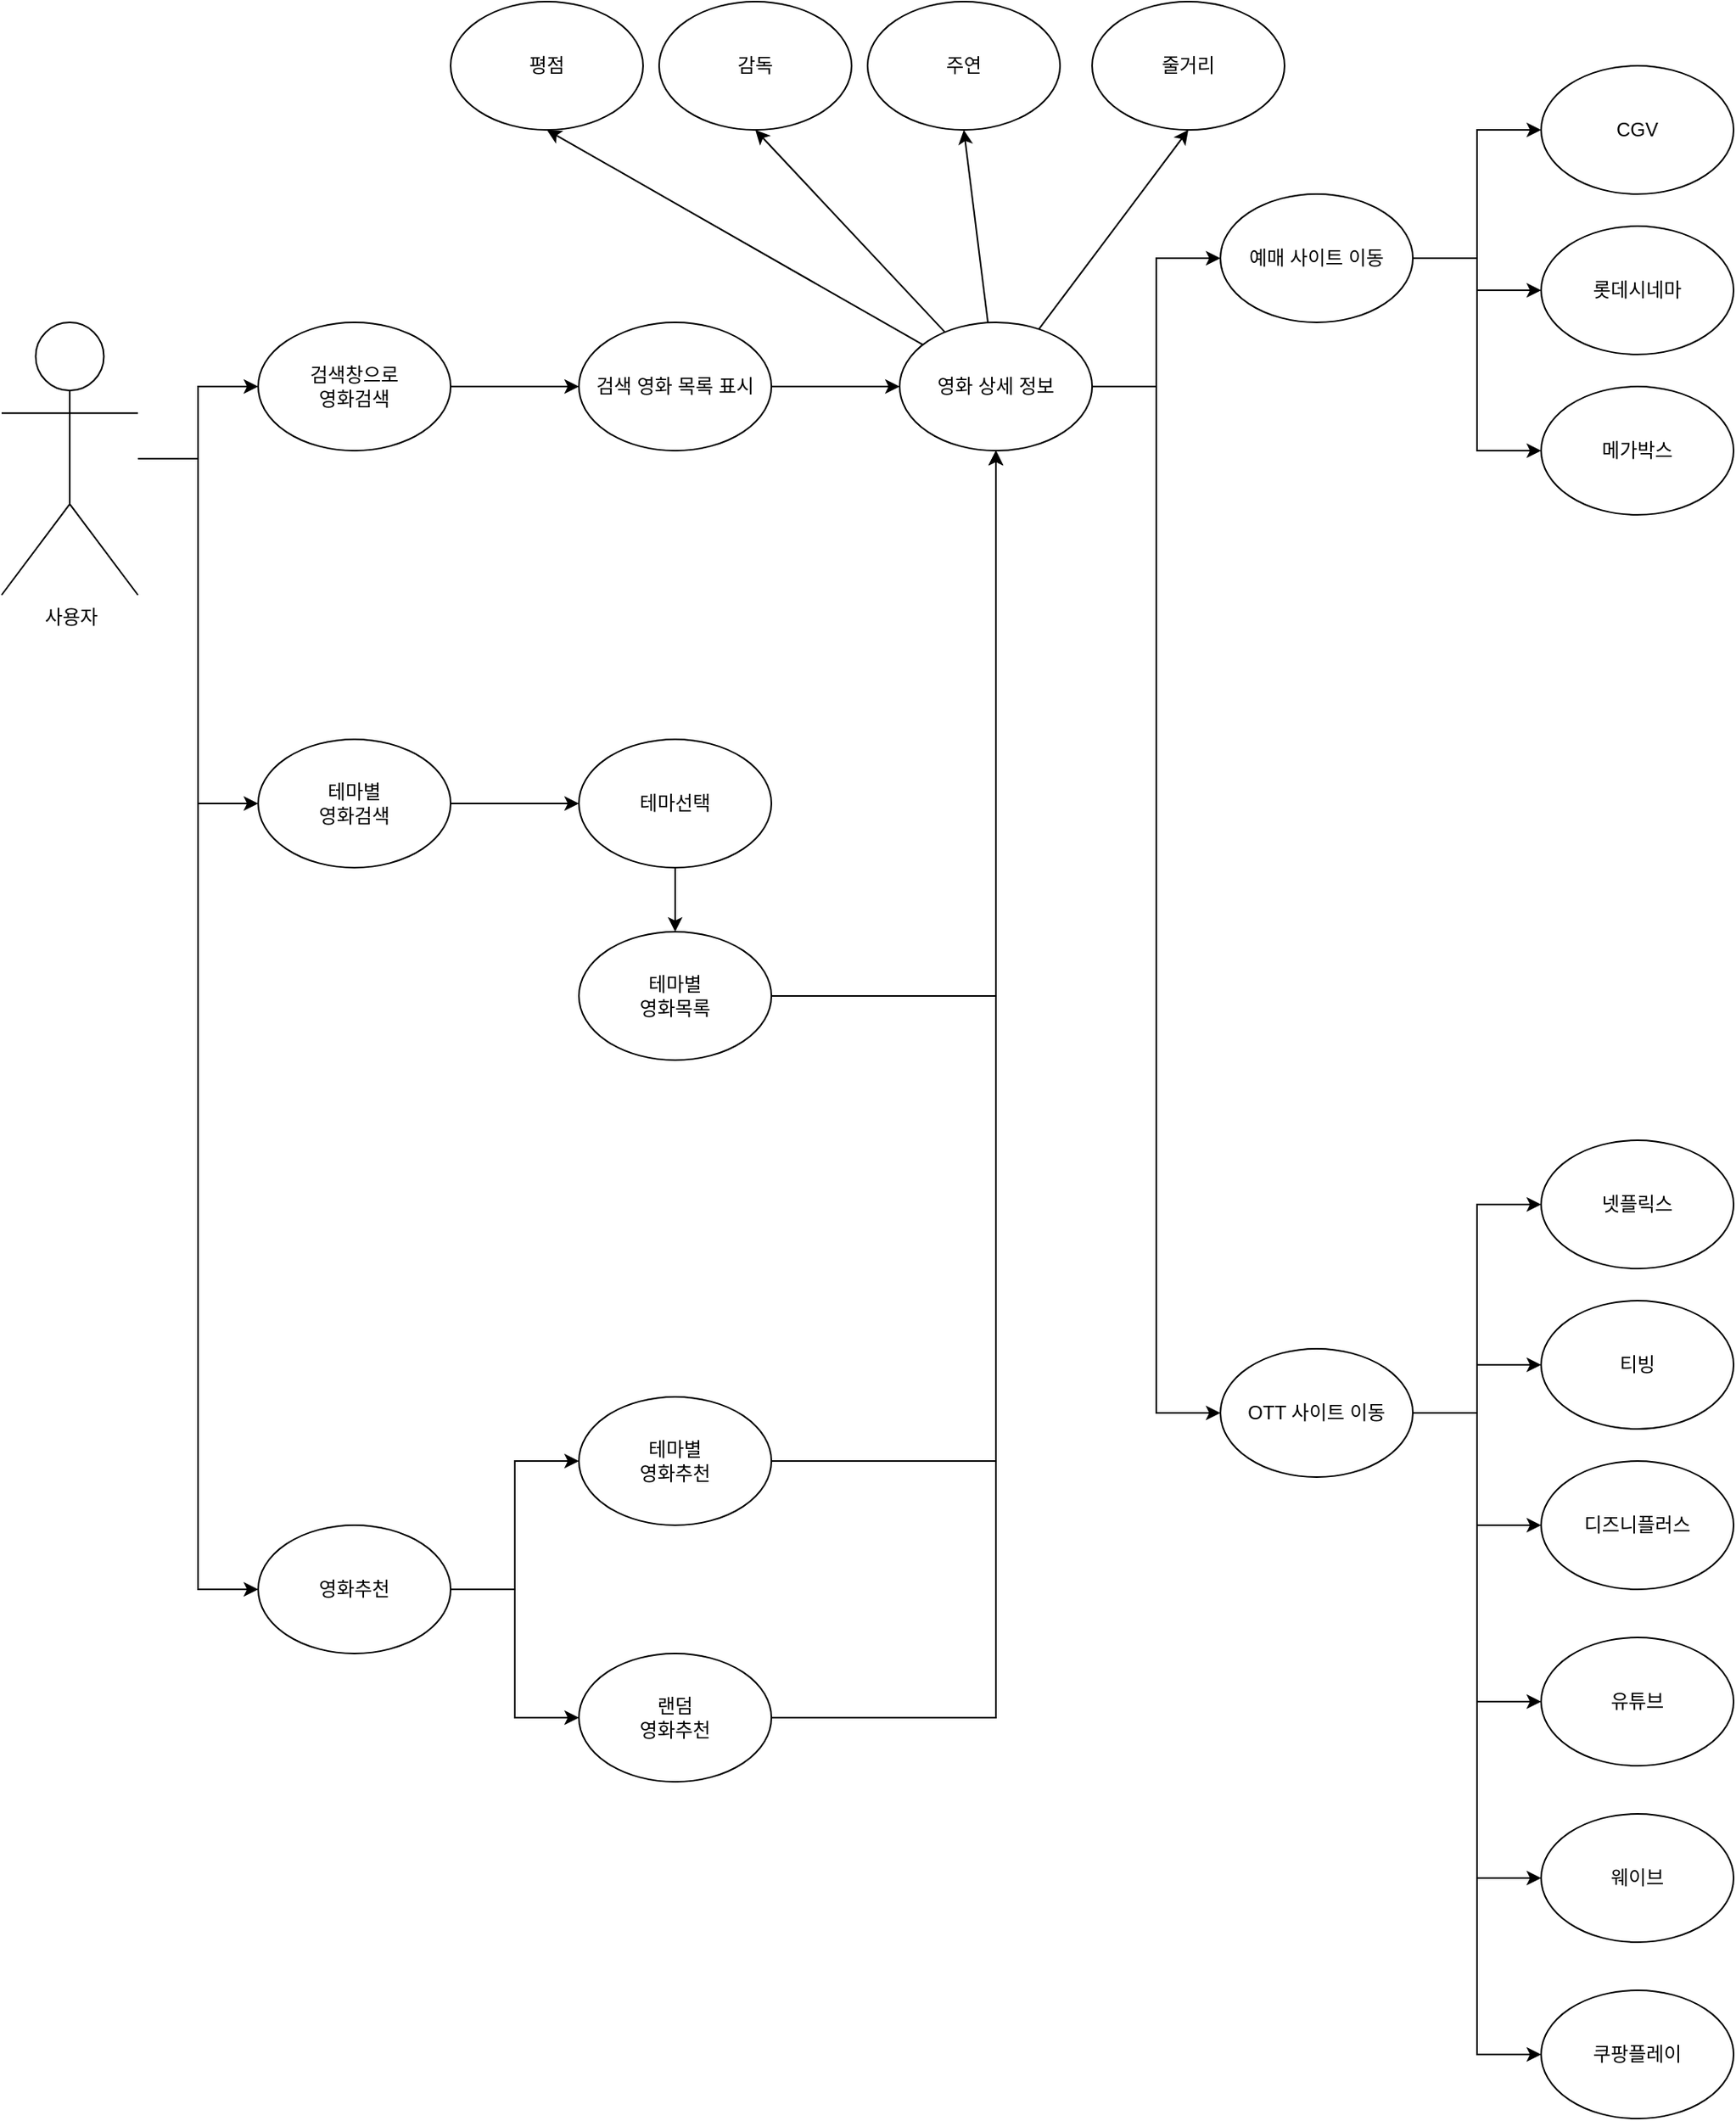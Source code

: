 <mxfile version="21.3.7" type="device">
  <diagram name="페이지-1" id="_uL2gvmWlTSH3wyTRdor">
    <mxGraphModel dx="2390" dy="1260" grid="1" gridSize="10" guides="1" tooltips="1" connect="1" arrows="1" fold="1" page="1" pageScale="1" pageWidth="4681" pageHeight="3300" math="0" shadow="0">
      <root>
        <mxCell id="0" />
        <mxCell id="1" parent="0" />
        <mxCell id="TXJR1B-x3KBg-VV0eJph-5" style="edgeStyle=orthogonalEdgeStyle;rounded=0;orthogonalLoop=1;jettySize=auto;html=1;entryX=0;entryY=0.5;entryDx=0;entryDy=0;" edge="1" parent="1" source="TXJR1B-x3KBg-VV0eJph-1" target="TXJR1B-x3KBg-VV0eJph-2">
          <mxGeometry relative="1" as="geometry" />
        </mxCell>
        <mxCell id="TXJR1B-x3KBg-VV0eJph-10" style="edgeStyle=orthogonalEdgeStyle;rounded=0;orthogonalLoop=1;jettySize=auto;html=1;entryX=0;entryY=0.5;entryDx=0;entryDy=0;" edge="1" parent="1" source="TXJR1B-x3KBg-VV0eJph-1" target="TXJR1B-x3KBg-VV0eJph-8">
          <mxGeometry relative="1" as="geometry" />
        </mxCell>
        <mxCell id="TXJR1B-x3KBg-VV0eJph-20" style="edgeStyle=orthogonalEdgeStyle;rounded=0;orthogonalLoop=1;jettySize=auto;html=1;entryX=0;entryY=0.5;entryDx=0;entryDy=0;" edge="1" parent="1" source="TXJR1B-x3KBg-VV0eJph-1" target="TXJR1B-x3KBg-VV0eJph-19">
          <mxGeometry relative="1" as="geometry" />
        </mxCell>
        <mxCell id="TXJR1B-x3KBg-VV0eJph-1" value="사용자" style="shape=umlActor;verticalLabelPosition=bottom;verticalAlign=top;html=1;outlineConnect=0;" vertex="1" parent="1">
          <mxGeometry x="80" y="240" width="85" height="170" as="geometry" />
        </mxCell>
        <mxCell id="TXJR1B-x3KBg-VV0eJph-6" style="edgeStyle=orthogonalEdgeStyle;rounded=0;orthogonalLoop=1;jettySize=auto;html=1;entryX=0;entryY=0.5;entryDx=0;entryDy=0;" edge="1" parent="1" source="TXJR1B-x3KBg-VV0eJph-2" target="TXJR1B-x3KBg-VV0eJph-3">
          <mxGeometry relative="1" as="geometry" />
        </mxCell>
        <mxCell id="TXJR1B-x3KBg-VV0eJph-2" value="검색창으로&lt;br&gt;영화검색" style="ellipse;whiteSpace=wrap;html=1;" vertex="1" parent="1">
          <mxGeometry x="240" y="240" width="120" height="80" as="geometry" />
        </mxCell>
        <mxCell id="TXJR1B-x3KBg-VV0eJph-7" style="edgeStyle=orthogonalEdgeStyle;rounded=0;orthogonalLoop=1;jettySize=auto;html=1;entryX=0;entryY=0.5;entryDx=0;entryDy=0;" edge="1" parent="1" source="TXJR1B-x3KBg-VV0eJph-3" target="TXJR1B-x3KBg-VV0eJph-4">
          <mxGeometry relative="1" as="geometry" />
        </mxCell>
        <mxCell id="TXJR1B-x3KBg-VV0eJph-3" value="검색 영화 목록 표시" style="ellipse;whiteSpace=wrap;html=1;" vertex="1" parent="1">
          <mxGeometry x="440" y="240" width="120" height="80" as="geometry" />
        </mxCell>
        <mxCell id="TXJR1B-x3KBg-VV0eJph-17" style="edgeStyle=orthogonalEdgeStyle;rounded=0;orthogonalLoop=1;jettySize=auto;html=1;entryX=0;entryY=0.5;entryDx=0;entryDy=0;" edge="1" parent="1" source="TXJR1B-x3KBg-VV0eJph-4" target="TXJR1B-x3KBg-VV0eJph-15">
          <mxGeometry relative="1" as="geometry" />
        </mxCell>
        <mxCell id="TXJR1B-x3KBg-VV0eJph-18" style="edgeStyle=orthogonalEdgeStyle;rounded=0;orthogonalLoop=1;jettySize=auto;html=1;entryX=0;entryY=0.5;entryDx=0;entryDy=0;" edge="1" parent="1" source="TXJR1B-x3KBg-VV0eJph-4" target="TXJR1B-x3KBg-VV0eJph-16">
          <mxGeometry relative="1" as="geometry" />
        </mxCell>
        <mxCell id="TXJR1B-x3KBg-VV0eJph-50" style="rounded=0;orthogonalLoop=1;jettySize=auto;html=1;entryX=0.5;entryY=1;entryDx=0;entryDy=0;" edge="1" parent="1" source="TXJR1B-x3KBg-VV0eJph-4" target="TXJR1B-x3KBg-VV0eJph-46">
          <mxGeometry relative="1" as="geometry" />
        </mxCell>
        <mxCell id="TXJR1B-x3KBg-VV0eJph-51" style="rounded=0;orthogonalLoop=1;jettySize=auto;html=1;entryX=0.5;entryY=1;entryDx=0;entryDy=0;" edge="1" parent="1" source="TXJR1B-x3KBg-VV0eJph-4" target="TXJR1B-x3KBg-VV0eJph-47">
          <mxGeometry relative="1" as="geometry" />
        </mxCell>
        <mxCell id="TXJR1B-x3KBg-VV0eJph-52" style="rounded=0;orthogonalLoop=1;jettySize=auto;html=1;entryX=0.5;entryY=1;entryDx=0;entryDy=0;" edge="1" parent="1" source="TXJR1B-x3KBg-VV0eJph-4" target="TXJR1B-x3KBg-VV0eJph-48">
          <mxGeometry relative="1" as="geometry" />
        </mxCell>
        <mxCell id="TXJR1B-x3KBg-VV0eJph-53" style="rounded=0;orthogonalLoop=1;jettySize=auto;html=1;entryX=0.5;entryY=1;entryDx=0;entryDy=0;" edge="1" parent="1" source="TXJR1B-x3KBg-VV0eJph-4" target="TXJR1B-x3KBg-VV0eJph-49">
          <mxGeometry relative="1" as="geometry" />
        </mxCell>
        <mxCell id="TXJR1B-x3KBg-VV0eJph-4" value="영화 상세 정보" style="ellipse;whiteSpace=wrap;html=1;" vertex="1" parent="1">
          <mxGeometry x="640" y="240" width="120" height="80" as="geometry" />
        </mxCell>
        <mxCell id="TXJR1B-x3KBg-VV0eJph-11" style="edgeStyle=orthogonalEdgeStyle;rounded=0;orthogonalLoop=1;jettySize=auto;html=1;entryX=0;entryY=0.5;entryDx=0;entryDy=0;" edge="1" parent="1" source="TXJR1B-x3KBg-VV0eJph-8" target="TXJR1B-x3KBg-VV0eJph-9">
          <mxGeometry relative="1" as="geometry" />
        </mxCell>
        <mxCell id="TXJR1B-x3KBg-VV0eJph-8" value="테마별&lt;br&gt;영화검색" style="ellipse;whiteSpace=wrap;html=1;" vertex="1" parent="1">
          <mxGeometry x="240" y="500" width="120" height="80" as="geometry" />
        </mxCell>
        <mxCell id="TXJR1B-x3KBg-VV0eJph-13" style="edgeStyle=orthogonalEdgeStyle;rounded=0;orthogonalLoop=1;jettySize=auto;html=1;entryX=0.5;entryY=0;entryDx=0;entryDy=0;" edge="1" parent="1" source="TXJR1B-x3KBg-VV0eJph-9" target="TXJR1B-x3KBg-VV0eJph-12">
          <mxGeometry relative="1" as="geometry" />
        </mxCell>
        <mxCell id="TXJR1B-x3KBg-VV0eJph-9" value="테마선택" style="ellipse;whiteSpace=wrap;html=1;" vertex="1" parent="1">
          <mxGeometry x="440" y="500" width="120" height="80" as="geometry" />
        </mxCell>
        <mxCell id="TXJR1B-x3KBg-VV0eJph-14" style="edgeStyle=orthogonalEdgeStyle;rounded=0;orthogonalLoop=1;jettySize=auto;html=1;entryX=0.5;entryY=1;entryDx=0;entryDy=0;" edge="1" parent="1" source="TXJR1B-x3KBg-VV0eJph-12" target="TXJR1B-x3KBg-VV0eJph-4">
          <mxGeometry relative="1" as="geometry" />
        </mxCell>
        <mxCell id="TXJR1B-x3KBg-VV0eJph-12" value="테마별&lt;br&gt;영화목록" style="ellipse;whiteSpace=wrap;html=1;" vertex="1" parent="1">
          <mxGeometry x="440" y="620" width="120" height="80" as="geometry" />
        </mxCell>
        <mxCell id="TXJR1B-x3KBg-VV0eJph-31" style="edgeStyle=orthogonalEdgeStyle;rounded=0;orthogonalLoop=1;jettySize=auto;html=1;entryX=0;entryY=0.5;entryDx=0;entryDy=0;" edge="1" parent="1" source="TXJR1B-x3KBg-VV0eJph-15" target="TXJR1B-x3KBg-VV0eJph-28">
          <mxGeometry relative="1" as="geometry" />
        </mxCell>
        <mxCell id="TXJR1B-x3KBg-VV0eJph-32" style="edgeStyle=orthogonalEdgeStyle;rounded=0;orthogonalLoop=1;jettySize=auto;html=1;entryX=0;entryY=0.5;entryDx=0;entryDy=0;" edge="1" parent="1" source="TXJR1B-x3KBg-VV0eJph-15" target="TXJR1B-x3KBg-VV0eJph-29">
          <mxGeometry relative="1" as="geometry" />
        </mxCell>
        <mxCell id="TXJR1B-x3KBg-VV0eJph-33" style="edgeStyle=orthogonalEdgeStyle;rounded=0;orthogonalLoop=1;jettySize=auto;html=1;entryX=0;entryY=0.5;entryDx=0;entryDy=0;" edge="1" parent="1" source="TXJR1B-x3KBg-VV0eJph-15" target="TXJR1B-x3KBg-VV0eJph-30">
          <mxGeometry relative="1" as="geometry" />
        </mxCell>
        <mxCell id="TXJR1B-x3KBg-VV0eJph-15" value="예매 사이트 이동&lt;br&gt;" style="ellipse;whiteSpace=wrap;html=1;" vertex="1" parent="1">
          <mxGeometry x="840" y="160" width="120" height="80" as="geometry" />
        </mxCell>
        <mxCell id="TXJR1B-x3KBg-VV0eJph-40" style="edgeStyle=orthogonalEdgeStyle;rounded=0;orthogonalLoop=1;jettySize=auto;html=1;entryX=0;entryY=0.5;entryDx=0;entryDy=0;" edge="1" parent="1" source="TXJR1B-x3KBg-VV0eJph-16" target="TXJR1B-x3KBg-VV0eJph-34">
          <mxGeometry relative="1" as="geometry" />
        </mxCell>
        <mxCell id="TXJR1B-x3KBg-VV0eJph-41" style="edgeStyle=orthogonalEdgeStyle;rounded=0;orthogonalLoop=1;jettySize=auto;html=1;entryX=0;entryY=0.5;entryDx=0;entryDy=0;" edge="1" parent="1" source="TXJR1B-x3KBg-VV0eJph-16" target="TXJR1B-x3KBg-VV0eJph-35">
          <mxGeometry relative="1" as="geometry" />
        </mxCell>
        <mxCell id="TXJR1B-x3KBg-VV0eJph-42" style="edgeStyle=orthogonalEdgeStyle;rounded=0;orthogonalLoop=1;jettySize=auto;html=1;" edge="1" parent="1" source="TXJR1B-x3KBg-VV0eJph-16" target="TXJR1B-x3KBg-VV0eJph-36">
          <mxGeometry relative="1" as="geometry" />
        </mxCell>
        <mxCell id="TXJR1B-x3KBg-VV0eJph-43" style="edgeStyle=orthogonalEdgeStyle;rounded=0;orthogonalLoop=1;jettySize=auto;html=1;entryX=0;entryY=0.5;entryDx=0;entryDy=0;" edge="1" parent="1" source="TXJR1B-x3KBg-VV0eJph-16" target="TXJR1B-x3KBg-VV0eJph-37">
          <mxGeometry relative="1" as="geometry" />
        </mxCell>
        <mxCell id="TXJR1B-x3KBg-VV0eJph-44" style="edgeStyle=orthogonalEdgeStyle;rounded=0;orthogonalLoop=1;jettySize=auto;html=1;entryX=0;entryY=0.5;entryDx=0;entryDy=0;" edge="1" parent="1" source="TXJR1B-x3KBg-VV0eJph-16" target="TXJR1B-x3KBg-VV0eJph-38">
          <mxGeometry relative="1" as="geometry" />
        </mxCell>
        <mxCell id="TXJR1B-x3KBg-VV0eJph-45" style="edgeStyle=orthogonalEdgeStyle;rounded=0;orthogonalLoop=1;jettySize=auto;html=1;entryX=0;entryY=0.5;entryDx=0;entryDy=0;" edge="1" parent="1" source="TXJR1B-x3KBg-VV0eJph-16" target="TXJR1B-x3KBg-VV0eJph-39">
          <mxGeometry relative="1" as="geometry" />
        </mxCell>
        <mxCell id="TXJR1B-x3KBg-VV0eJph-16" value="OTT 사이트 이동" style="ellipse;whiteSpace=wrap;html=1;" vertex="1" parent="1">
          <mxGeometry x="840" y="880" width="120" height="80" as="geometry" />
        </mxCell>
        <mxCell id="TXJR1B-x3KBg-VV0eJph-23" style="edgeStyle=orthogonalEdgeStyle;rounded=0;orthogonalLoop=1;jettySize=auto;html=1;entryX=0;entryY=0.5;entryDx=0;entryDy=0;" edge="1" parent="1" source="TXJR1B-x3KBg-VV0eJph-19" target="TXJR1B-x3KBg-VV0eJph-21">
          <mxGeometry relative="1" as="geometry" />
        </mxCell>
        <mxCell id="TXJR1B-x3KBg-VV0eJph-24" style="edgeStyle=orthogonalEdgeStyle;rounded=0;orthogonalLoop=1;jettySize=auto;html=1;" edge="1" parent="1" source="TXJR1B-x3KBg-VV0eJph-19" target="TXJR1B-x3KBg-VV0eJph-22">
          <mxGeometry relative="1" as="geometry" />
        </mxCell>
        <mxCell id="TXJR1B-x3KBg-VV0eJph-19" value="영화추천" style="ellipse;whiteSpace=wrap;html=1;" vertex="1" parent="1">
          <mxGeometry x="240" y="990" width="120" height="80" as="geometry" />
        </mxCell>
        <mxCell id="TXJR1B-x3KBg-VV0eJph-26" style="edgeStyle=orthogonalEdgeStyle;rounded=0;orthogonalLoop=1;jettySize=auto;html=1;" edge="1" parent="1" source="TXJR1B-x3KBg-VV0eJph-21" target="TXJR1B-x3KBg-VV0eJph-4">
          <mxGeometry relative="1" as="geometry" />
        </mxCell>
        <mxCell id="TXJR1B-x3KBg-VV0eJph-21" value="테마별&lt;br&gt;영화추천" style="ellipse;whiteSpace=wrap;html=1;" vertex="1" parent="1">
          <mxGeometry x="440" y="910" width="120" height="80" as="geometry" />
        </mxCell>
        <mxCell id="TXJR1B-x3KBg-VV0eJph-27" style="edgeStyle=orthogonalEdgeStyle;rounded=0;orthogonalLoop=1;jettySize=auto;html=1;" edge="1" parent="1" source="TXJR1B-x3KBg-VV0eJph-22" target="TXJR1B-x3KBg-VV0eJph-4">
          <mxGeometry relative="1" as="geometry" />
        </mxCell>
        <mxCell id="TXJR1B-x3KBg-VV0eJph-22" value="랜덤&lt;br&gt;영화추천&lt;br&gt;" style="ellipse;whiteSpace=wrap;html=1;" vertex="1" parent="1">
          <mxGeometry x="440" y="1070" width="120" height="80" as="geometry" />
        </mxCell>
        <mxCell id="TXJR1B-x3KBg-VV0eJph-28" value="CGV" style="ellipse;whiteSpace=wrap;html=1;" vertex="1" parent="1">
          <mxGeometry x="1040" y="80" width="120" height="80" as="geometry" />
        </mxCell>
        <mxCell id="TXJR1B-x3KBg-VV0eJph-29" value="롯데시네마" style="ellipse;whiteSpace=wrap;html=1;" vertex="1" parent="1">
          <mxGeometry x="1040" y="180" width="120" height="80" as="geometry" />
        </mxCell>
        <mxCell id="TXJR1B-x3KBg-VV0eJph-30" value="메가박스" style="ellipse;whiteSpace=wrap;html=1;" vertex="1" parent="1">
          <mxGeometry x="1040" y="280" width="120" height="80" as="geometry" />
        </mxCell>
        <mxCell id="TXJR1B-x3KBg-VV0eJph-34" value="넷플릭스" style="ellipse;whiteSpace=wrap;html=1;" vertex="1" parent="1">
          <mxGeometry x="1040" y="750" width="120" height="80" as="geometry" />
        </mxCell>
        <mxCell id="TXJR1B-x3KBg-VV0eJph-35" value="티빙" style="ellipse;whiteSpace=wrap;html=1;" vertex="1" parent="1">
          <mxGeometry x="1040" y="850" width="120" height="80" as="geometry" />
        </mxCell>
        <mxCell id="TXJR1B-x3KBg-VV0eJph-36" value="디즈니플러스" style="ellipse;whiteSpace=wrap;html=1;" vertex="1" parent="1">
          <mxGeometry x="1040" y="950" width="120" height="80" as="geometry" />
        </mxCell>
        <mxCell id="TXJR1B-x3KBg-VV0eJph-37" value="유튜브" style="ellipse;whiteSpace=wrap;html=1;" vertex="1" parent="1">
          <mxGeometry x="1040" y="1060" width="120" height="80" as="geometry" />
        </mxCell>
        <mxCell id="TXJR1B-x3KBg-VV0eJph-38" value="웨이브" style="ellipse;whiteSpace=wrap;html=1;" vertex="1" parent="1">
          <mxGeometry x="1040" y="1170" width="120" height="80" as="geometry" />
        </mxCell>
        <mxCell id="TXJR1B-x3KBg-VV0eJph-39" value="쿠팡플레이" style="ellipse;whiteSpace=wrap;html=1;" vertex="1" parent="1">
          <mxGeometry x="1040" y="1280" width="120" height="80" as="geometry" />
        </mxCell>
        <mxCell id="TXJR1B-x3KBg-VV0eJph-46" value="평점" style="ellipse;whiteSpace=wrap;html=1;" vertex="1" parent="1">
          <mxGeometry x="360" y="40" width="120" height="80" as="geometry" />
        </mxCell>
        <mxCell id="TXJR1B-x3KBg-VV0eJph-47" value="감독" style="ellipse;whiteSpace=wrap;html=1;" vertex="1" parent="1">
          <mxGeometry x="490" y="40" width="120" height="80" as="geometry" />
        </mxCell>
        <mxCell id="TXJR1B-x3KBg-VV0eJph-48" value="주연" style="ellipse;whiteSpace=wrap;html=1;" vertex="1" parent="1">
          <mxGeometry x="620" y="40" width="120" height="80" as="geometry" />
        </mxCell>
        <mxCell id="TXJR1B-x3KBg-VV0eJph-49" value="줄거리" style="ellipse;whiteSpace=wrap;html=1;" vertex="1" parent="1">
          <mxGeometry x="760" y="40" width="120" height="80" as="geometry" />
        </mxCell>
      </root>
    </mxGraphModel>
  </diagram>
</mxfile>
